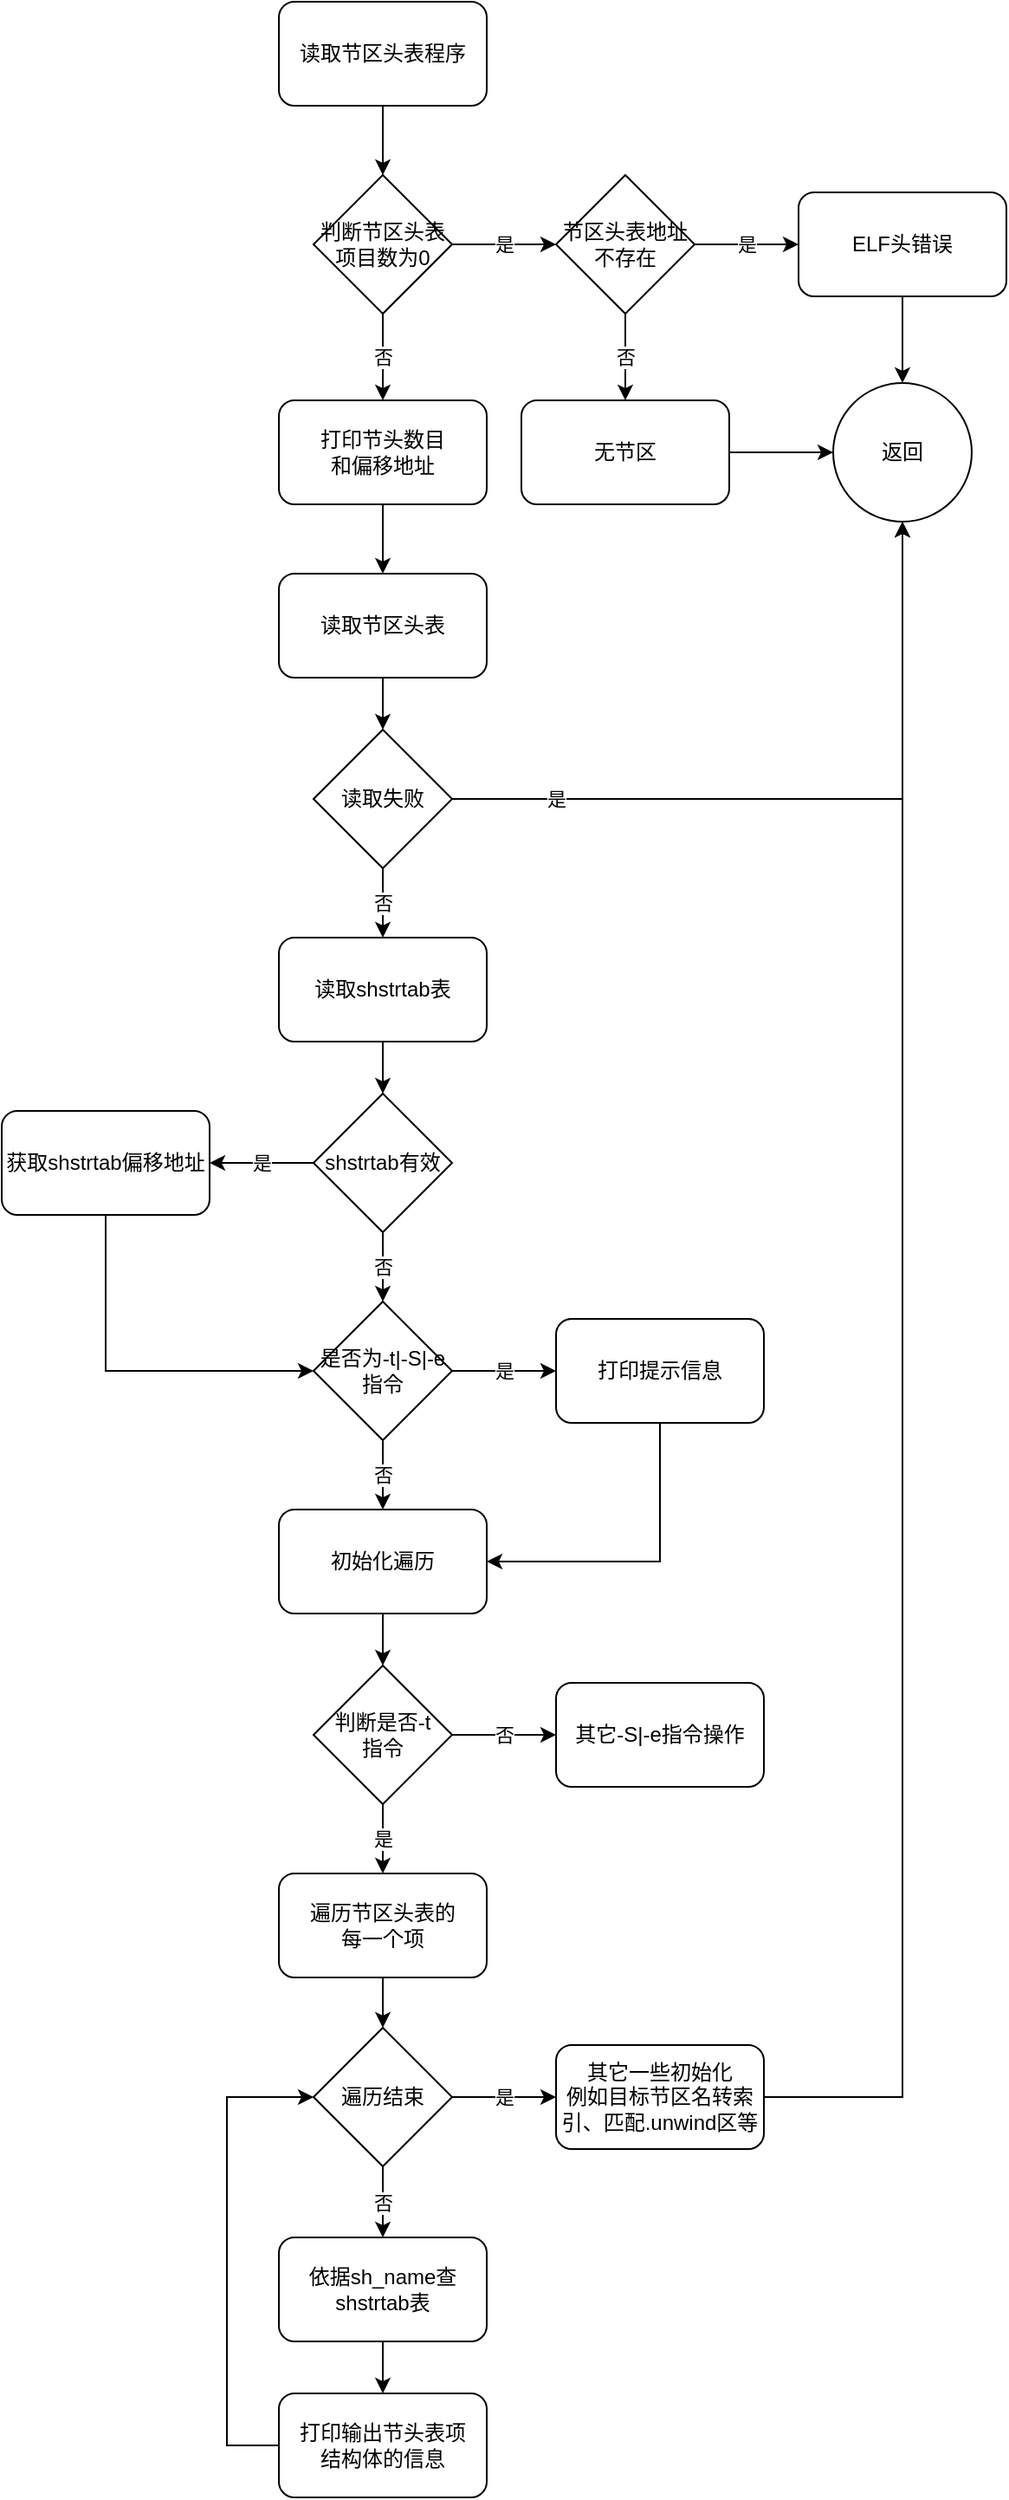 <mxfile version="16.5.1" type="device"><diagram id="2sMbVxzs9ozHZP6A5VsR" name="第 1 页"><mxGraphModel dx="1920" dy="683" grid="1" gridSize="10" guides="1" tooltips="1" connect="1" arrows="1" fold="1" page="1" pageScale="1" pageWidth="827" pageHeight="1169" math="0" shadow="0"><root><mxCell id="0"/><mxCell id="1" parent="0"/><mxCell id="X2PyPTTBs5q8MeQiElfO-4" value="" style="edgeStyle=orthogonalEdgeStyle;rounded=0;orthogonalLoop=1;jettySize=auto;html=1;" edge="1" parent="1" source="X2PyPTTBs5q8MeQiElfO-1" target="X2PyPTTBs5q8MeQiElfO-3"><mxGeometry relative="1" as="geometry"/></mxCell><mxCell id="X2PyPTTBs5q8MeQiElfO-1" value="读取节区头表程序" style="rounded=1;whiteSpace=wrap;html=1;" vertex="1" parent="1"><mxGeometry width="120" height="60" as="geometry"/></mxCell><mxCell id="X2PyPTTBs5q8MeQiElfO-9" value="是" style="edgeStyle=orthogonalEdgeStyle;rounded=0;orthogonalLoop=1;jettySize=auto;html=1;" edge="1" parent="1" source="X2PyPTTBs5q8MeQiElfO-3" target="X2PyPTTBs5q8MeQiElfO-6"><mxGeometry relative="1" as="geometry"/></mxCell><mxCell id="X2PyPTTBs5q8MeQiElfO-18" value="否" style="edgeStyle=orthogonalEdgeStyle;rounded=0;orthogonalLoop=1;jettySize=auto;html=1;" edge="1" parent="1" source="X2PyPTTBs5q8MeQiElfO-3" target="X2PyPTTBs5q8MeQiElfO-17"><mxGeometry relative="1" as="geometry"/></mxCell><mxCell id="X2PyPTTBs5q8MeQiElfO-3" value="判断节区头表项目数为0" style="rhombus;whiteSpace=wrap;html=1;" vertex="1" parent="1"><mxGeometry x="20" y="100" width="80" height="80" as="geometry"/></mxCell><mxCell id="X2PyPTTBs5q8MeQiElfO-12" value="否" style="edgeStyle=orthogonalEdgeStyle;rounded=0;orthogonalLoop=1;jettySize=auto;html=1;" edge="1" parent="1" source="X2PyPTTBs5q8MeQiElfO-6" target="X2PyPTTBs5q8MeQiElfO-11"><mxGeometry relative="1" as="geometry"/></mxCell><mxCell id="X2PyPTTBs5q8MeQiElfO-13" value="是" style="edgeStyle=orthogonalEdgeStyle;rounded=0;orthogonalLoop=1;jettySize=auto;html=1;" edge="1" parent="1" source="X2PyPTTBs5q8MeQiElfO-6" target="X2PyPTTBs5q8MeQiElfO-10"><mxGeometry relative="1" as="geometry"/></mxCell><mxCell id="X2PyPTTBs5q8MeQiElfO-6" value="节区头表地址不存在" style="rhombus;whiteSpace=wrap;html=1;" vertex="1" parent="1"><mxGeometry x="160" y="100" width="80" height="80" as="geometry"/></mxCell><mxCell id="X2PyPTTBs5q8MeQiElfO-15" value="" style="edgeStyle=orthogonalEdgeStyle;rounded=0;orthogonalLoop=1;jettySize=auto;html=1;" edge="1" parent="1" source="X2PyPTTBs5q8MeQiElfO-10" target="X2PyPTTBs5q8MeQiElfO-14"><mxGeometry relative="1" as="geometry"/></mxCell><mxCell id="X2PyPTTBs5q8MeQiElfO-10" value="ELF头错误" style="rounded=1;whiteSpace=wrap;html=1;" vertex="1" parent="1"><mxGeometry x="300" y="110" width="120" height="60" as="geometry"/></mxCell><mxCell id="X2PyPTTBs5q8MeQiElfO-16" style="edgeStyle=orthogonalEdgeStyle;rounded=0;orthogonalLoop=1;jettySize=auto;html=1;entryX=0;entryY=0.5;entryDx=0;entryDy=0;" edge="1" parent="1" source="X2PyPTTBs5q8MeQiElfO-11" target="X2PyPTTBs5q8MeQiElfO-14"><mxGeometry relative="1" as="geometry"/></mxCell><mxCell id="X2PyPTTBs5q8MeQiElfO-11" value="无节区" style="rounded=1;whiteSpace=wrap;html=1;" vertex="1" parent="1"><mxGeometry x="140" y="230" width="120" height="60" as="geometry"/></mxCell><mxCell id="X2PyPTTBs5q8MeQiElfO-14" value="返回" style="ellipse;whiteSpace=wrap;html=1;aspect=fixed;" vertex="1" parent="1"><mxGeometry x="320" y="220" width="80" height="80" as="geometry"/></mxCell><mxCell id="X2PyPTTBs5q8MeQiElfO-25" value="" style="edgeStyle=orthogonalEdgeStyle;rounded=0;orthogonalLoop=1;jettySize=auto;html=1;" edge="1" parent="1" source="X2PyPTTBs5q8MeQiElfO-17" target="X2PyPTTBs5q8MeQiElfO-21"><mxGeometry relative="1" as="geometry"/></mxCell><mxCell id="X2PyPTTBs5q8MeQiElfO-17" value="打印节头数目&lt;br&gt;和偏移地址" style="rounded=1;whiteSpace=wrap;html=1;" vertex="1" parent="1"><mxGeometry y="230" width="120" height="60" as="geometry"/></mxCell><mxCell id="X2PyPTTBs5q8MeQiElfO-24" value="" style="edgeStyle=orthogonalEdgeStyle;rounded=0;orthogonalLoop=1;jettySize=auto;html=1;" edge="1" parent="1" source="X2PyPTTBs5q8MeQiElfO-21" target="X2PyPTTBs5q8MeQiElfO-22"><mxGeometry relative="1" as="geometry"/></mxCell><mxCell id="X2PyPTTBs5q8MeQiElfO-21" value="读取节区头表" style="rounded=1;whiteSpace=wrap;html=1;" vertex="1" parent="1"><mxGeometry y="330" width="120" height="60" as="geometry"/></mxCell><mxCell id="X2PyPTTBs5q8MeQiElfO-23" value="是" style="edgeStyle=orthogonalEdgeStyle;rounded=0;orthogonalLoop=1;jettySize=auto;html=1;entryX=0.5;entryY=1;entryDx=0;entryDy=0;" edge="1" parent="1" source="X2PyPTTBs5q8MeQiElfO-22" target="X2PyPTTBs5q8MeQiElfO-14"><mxGeometry x="-0.714" relative="1" as="geometry"><mxPoint as="offset"/></mxGeometry></mxCell><mxCell id="X2PyPTTBs5q8MeQiElfO-27" value="否" style="edgeStyle=orthogonalEdgeStyle;rounded=0;orthogonalLoop=1;jettySize=auto;html=1;" edge="1" parent="1" source="X2PyPTTBs5q8MeQiElfO-22" target="X2PyPTTBs5q8MeQiElfO-26"><mxGeometry relative="1" as="geometry"/></mxCell><mxCell id="X2PyPTTBs5q8MeQiElfO-22" value="读取失败" style="rhombus;whiteSpace=wrap;html=1;" vertex="1" parent="1"><mxGeometry x="20" y="420" width="80" height="80" as="geometry"/></mxCell><mxCell id="X2PyPTTBs5q8MeQiElfO-29" value="" style="edgeStyle=orthogonalEdgeStyle;rounded=0;orthogonalLoop=1;jettySize=auto;html=1;" edge="1" parent="1" source="X2PyPTTBs5q8MeQiElfO-26" target="X2PyPTTBs5q8MeQiElfO-28"><mxGeometry relative="1" as="geometry"/></mxCell><mxCell id="X2PyPTTBs5q8MeQiElfO-26" value="读取shstrtab表" style="rounded=1;whiteSpace=wrap;html=1;" vertex="1" parent="1"><mxGeometry y="540" width="120" height="60" as="geometry"/></mxCell><mxCell id="X2PyPTTBs5q8MeQiElfO-31" value="否" style="edgeStyle=orthogonalEdgeStyle;rounded=0;orthogonalLoop=1;jettySize=auto;html=1;entryX=0.5;entryY=0;entryDx=0;entryDy=0;" edge="1" parent="1" source="X2PyPTTBs5q8MeQiElfO-28" target="X2PyPTTBs5q8MeQiElfO-37"><mxGeometry relative="1" as="geometry"><mxPoint x="60" y="750" as="targetPoint"/></mxGeometry></mxCell><mxCell id="X2PyPTTBs5q8MeQiElfO-35" value="是" style="edgeStyle=orthogonalEdgeStyle;rounded=0;orthogonalLoop=1;jettySize=auto;html=1;entryX=1;entryY=0.5;entryDx=0;entryDy=0;" edge="1" parent="1" source="X2PyPTTBs5q8MeQiElfO-28" target="X2PyPTTBs5q8MeQiElfO-33"><mxGeometry relative="1" as="geometry"/></mxCell><mxCell id="X2PyPTTBs5q8MeQiElfO-28" value="shstrtab有效" style="rhombus;whiteSpace=wrap;html=1;" vertex="1" parent="1"><mxGeometry x="20" y="630" width="80" height="80" as="geometry"/></mxCell><mxCell id="X2PyPTTBs5q8MeQiElfO-36" style="edgeStyle=orthogonalEdgeStyle;rounded=0;orthogonalLoop=1;jettySize=auto;html=1;exitX=0.5;exitY=1;exitDx=0;exitDy=0;entryX=0;entryY=0.5;entryDx=0;entryDy=0;" edge="1" parent="1" source="X2PyPTTBs5q8MeQiElfO-33" target="X2PyPTTBs5q8MeQiElfO-37"><mxGeometry relative="1" as="geometry"><mxPoint x="120" y="780" as="targetPoint"/></mxGeometry></mxCell><mxCell id="X2PyPTTBs5q8MeQiElfO-33" value="获取shstrtab偏移地址" style="rounded=1;whiteSpace=wrap;html=1;" vertex="1" parent="1"><mxGeometry x="-160" y="640" width="120" height="60" as="geometry"/></mxCell><mxCell id="X2PyPTTBs5q8MeQiElfO-39" value="是" style="edgeStyle=orthogonalEdgeStyle;rounded=0;orthogonalLoop=1;jettySize=auto;html=1;" edge="1" parent="1" source="X2PyPTTBs5q8MeQiElfO-37" target="X2PyPTTBs5q8MeQiElfO-38"><mxGeometry relative="1" as="geometry"/></mxCell><mxCell id="X2PyPTTBs5q8MeQiElfO-41" value="否" style="edgeStyle=orthogonalEdgeStyle;rounded=0;orthogonalLoop=1;jettySize=auto;html=1;" edge="1" parent="1" source="X2PyPTTBs5q8MeQiElfO-37" target="X2PyPTTBs5q8MeQiElfO-40"><mxGeometry relative="1" as="geometry"/></mxCell><mxCell id="X2PyPTTBs5q8MeQiElfO-37" value="是否为-t|-S|-e指令" style="rhombus;whiteSpace=wrap;html=1;" vertex="1" parent="1"><mxGeometry x="20" y="750" width="80" height="80" as="geometry"/></mxCell><mxCell id="X2PyPTTBs5q8MeQiElfO-43" style="edgeStyle=orthogonalEdgeStyle;rounded=0;orthogonalLoop=1;jettySize=auto;html=1;entryX=1;entryY=0.5;entryDx=0;entryDy=0;" edge="1" parent="1" source="X2PyPTTBs5q8MeQiElfO-38" target="X2PyPTTBs5q8MeQiElfO-40"><mxGeometry relative="1" as="geometry"><Array as="points"><mxPoint x="220" y="900"/></Array></mxGeometry></mxCell><mxCell id="X2PyPTTBs5q8MeQiElfO-38" value="打印提示信息" style="rounded=1;whiteSpace=wrap;html=1;" vertex="1" parent="1"><mxGeometry x="160" y="760" width="120" height="60" as="geometry"/></mxCell><mxCell id="X2PyPTTBs5q8MeQiElfO-45" value="" style="edgeStyle=orthogonalEdgeStyle;rounded=0;orthogonalLoop=1;jettySize=auto;html=1;" edge="1" parent="1" source="X2PyPTTBs5q8MeQiElfO-40" target="X2PyPTTBs5q8MeQiElfO-44"><mxGeometry relative="1" as="geometry"/></mxCell><mxCell id="X2PyPTTBs5q8MeQiElfO-40" value="初始化遍历" style="rounded=1;whiteSpace=wrap;html=1;" vertex="1" parent="1"><mxGeometry y="870" width="120" height="60" as="geometry"/></mxCell><mxCell id="X2PyPTTBs5q8MeQiElfO-48" value="" style="edgeStyle=orthogonalEdgeStyle;rounded=0;orthogonalLoop=1;jettySize=auto;html=1;" edge="1" parent="1" source="X2PyPTTBs5q8MeQiElfO-42" target="X2PyPTTBs5q8MeQiElfO-47"><mxGeometry relative="1" as="geometry"/></mxCell><mxCell id="X2PyPTTBs5q8MeQiElfO-42" value="遍历节区头表的&lt;br&gt;每一个项" style="rounded=1;whiteSpace=wrap;html=1;" vertex="1" parent="1"><mxGeometry y="1080" width="120" height="60" as="geometry"/></mxCell><mxCell id="X2PyPTTBs5q8MeQiElfO-46" value="是" style="edgeStyle=orthogonalEdgeStyle;rounded=0;orthogonalLoop=1;jettySize=auto;html=1;" edge="1" parent="1" source="X2PyPTTBs5q8MeQiElfO-44" target="X2PyPTTBs5q8MeQiElfO-42"><mxGeometry relative="1" as="geometry"/></mxCell><mxCell id="X2PyPTTBs5q8MeQiElfO-50" value="否" style="edgeStyle=orthogonalEdgeStyle;rounded=0;orthogonalLoop=1;jettySize=auto;html=1;" edge="1" parent="1" source="X2PyPTTBs5q8MeQiElfO-44" target="X2PyPTTBs5q8MeQiElfO-49"><mxGeometry relative="1" as="geometry"/></mxCell><mxCell id="X2PyPTTBs5q8MeQiElfO-44" value="判断是否-t&lt;br&gt;指令" style="rhombus;whiteSpace=wrap;html=1;" vertex="1" parent="1"><mxGeometry x="20" y="960" width="80" height="80" as="geometry"/></mxCell><mxCell id="X2PyPTTBs5q8MeQiElfO-52" value="否" style="edgeStyle=orthogonalEdgeStyle;rounded=0;orthogonalLoop=1;jettySize=auto;html=1;" edge="1" parent="1" source="X2PyPTTBs5q8MeQiElfO-47" target="X2PyPTTBs5q8MeQiElfO-51"><mxGeometry relative="1" as="geometry"/></mxCell><mxCell id="X2PyPTTBs5q8MeQiElfO-57" value="是" style="edgeStyle=orthogonalEdgeStyle;rounded=0;orthogonalLoop=1;jettySize=auto;html=1;" edge="1" parent="1" source="X2PyPTTBs5q8MeQiElfO-47" target="X2PyPTTBs5q8MeQiElfO-56"><mxGeometry relative="1" as="geometry"/></mxCell><mxCell id="X2PyPTTBs5q8MeQiElfO-47" value="遍历结束" style="rhombus;whiteSpace=wrap;html=1;" vertex="1" parent="1"><mxGeometry x="20" y="1169" width="80" height="80" as="geometry"/></mxCell><mxCell id="X2PyPTTBs5q8MeQiElfO-49" value="其它-S|-e指令操作" style="rounded=1;whiteSpace=wrap;html=1;" vertex="1" parent="1"><mxGeometry x="160" y="970" width="120" height="60" as="geometry"/></mxCell><mxCell id="X2PyPTTBs5q8MeQiElfO-54" value="" style="edgeStyle=orthogonalEdgeStyle;rounded=0;orthogonalLoop=1;jettySize=auto;html=1;" edge="1" parent="1" source="X2PyPTTBs5q8MeQiElfO-51" target="X2PyPTTBs5q8MeQiElfO-53"><mxGeometry relative="1" as="geometry"/></mxCell><mxCell id="X2PyPTTBs5q8MeQiElfO-51" value="依据sh_name查shstrtab表" style="rounded=1;whiteSpace=wrap;html=1;" vertex="1" parent="1"><mxGeometry y="1290" width="120" height="60" as="geometry"/></mxCell><mxCell id="X2PyPTTBs5q8MeQiElfO-55" style="edgeStyle=orthogonalEdgeStyle;rounded=0;orthogonalLoop=1;jettySize=auto;html=1;entryX=0;entryY=0.5;entryDx=0;entryDy=0;" edge="1" parent="1" source="X2PyPTTBs5q8MeQiElfO-53" target="X2PyPTTBs5q8MeQiElfO-47"><mxGeometry relative="1" as="geometry"><Array as="points"><mxPoint x="-30" y="1410"/><mxPoint x="-30" y="1209"/></Array></mxGeometry></mxCell><mxCell id="X2PyPTTBs5q8MeQiElfO-53" value="打印输出节头表项&lt;br&gt;结构体的信息" style="rounded=1;whiteSpace=wrap;html=1;" vertex="1" parent="1"><mxGeometry y="1380" width="120" height="60" as="geometry"/></mxCell><mxCell id="X2PyPTTBs5q8MeQiElfO-58" style="edgeStyle=orthogonalEdgeStyle;rounded=0;orthogonalLoop=1;jettySize=auto;html=1;entryX=0.5;entryY=1;entryDx=0;entryDy=0;" edge="1" parent="1" source="X2PyPTTBs5q8MeQiElfO-56" target="X2PyPTTBs5q8MeQiElfO-14"><mxGeometry relative="1" as="geometry"/></mxCell><mxCell id="X2PyPTTBs5q8MeQiElfO-56" value="其它一些初始化&lt;br&gt;例如目标节区名转索引、匹配.unwind区等" style="rounded=1;whiteSpace=wrap;html=1;" vertex="1" parent="1"><mxGeometry x="160" y="1179" width="120" height="60" as="geometry"/></mxCell></root></mxGraphModel></diagram></mxfile>